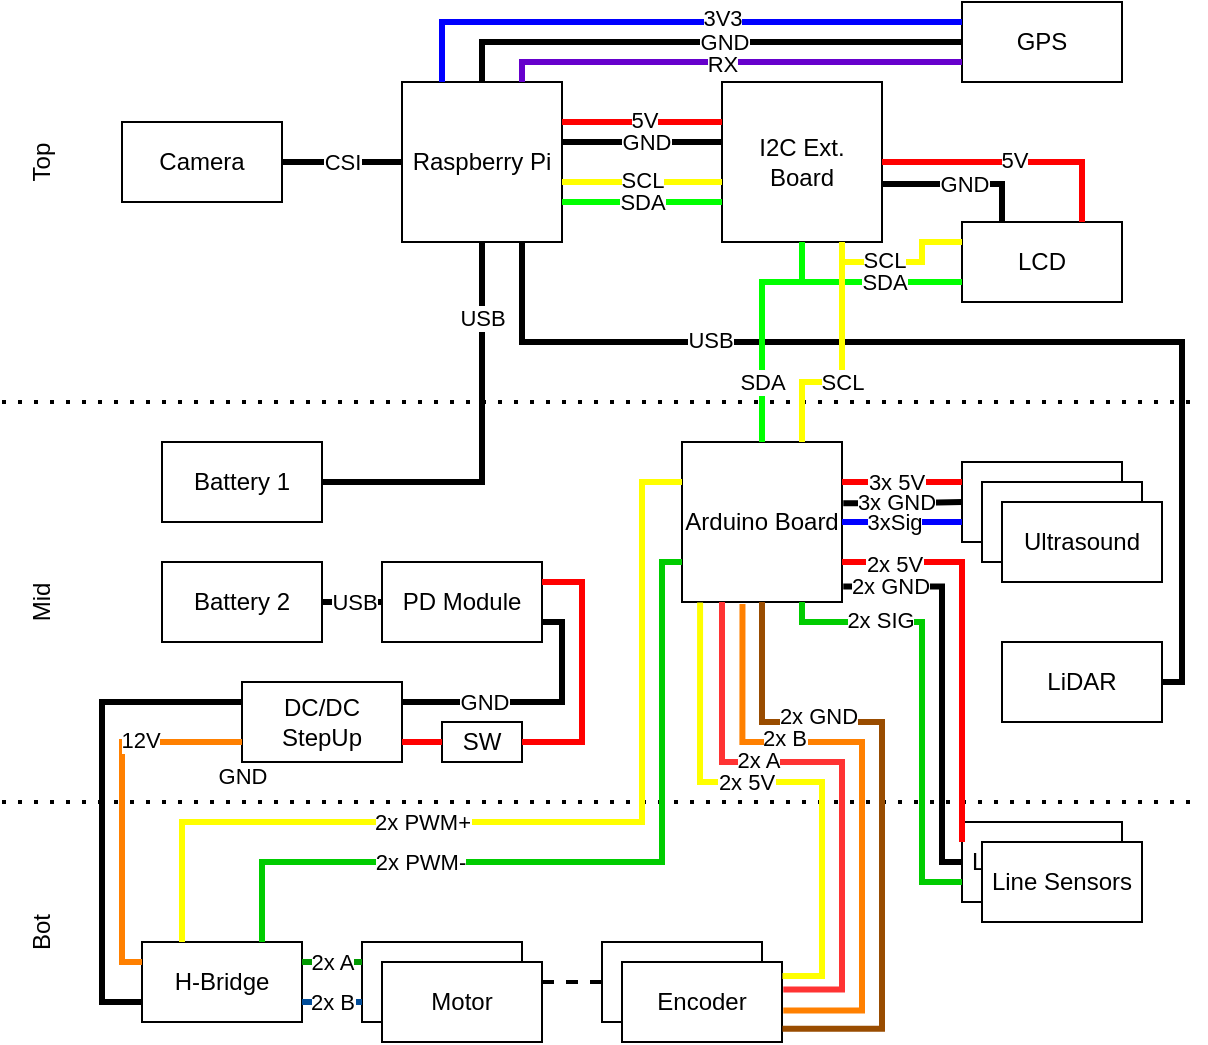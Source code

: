 <mxfile version="24.1.0" type="device">
  <diagram name="Page-1" id="OvZuvt8KoKLzoLW-7hxU">
    <mxGraphModel dx="1144" dy="687" grid="1" gridSize="10" guides="1" tooltips="1" connect="1" arrows="1" fold="1" page="1" pageScale="1" pageWidth="850" pageHeight="1100" math="0" shadow="0">
      <root>
        <mxCell id="0" />
        <mxCell id="1" parent="0" />
        <mxCell id="zuwI0qElW4NmUPryplP8-2" value="Battery 1" style="rounded=0;whiteSpace=wrap;html=1;" vertex="1" parent="1">
          <mxGeometry x="160" y="460" width="80" height="40" as="geometry" />
        </mxCell>
        <mxCell id="zuwI0qElW4NmUPryplP8-3" value="Battery 2" style="rounded=0;whiteSpace=wrap;html=1;" vertex="1" parent="1">
          <mxGeometry x="160" y="520" width="80" height="40" as="geometry" />
        </mxCell>
        <mxCell id="zuwI0qElW4NmUPryplP8-74" style="edgeStyle=orthogonalEdgeStyle;rounded=0;orthogonalLoop=1;jettySize=auto;html=1;exitX=0.75;exitY=1;exitDx=0;exitDy=0;entryX=1;entryY=0.5;entryDx=0;entryDy=0;endArrow=none;endFill=0;strokeWidth=3;" edge="1" parent="1" source="zuwI0qElW4NmUPryplP8-4" target="zuwI0qElW4NmUPryplP8-49">
          <mxGeometry relative="1" as="geometry">
            <Array as="points">
              <mxPoint x="340" y="410" />
              <mxPoint x="670" y="410" />
              <mxPoint x="670" y="580" />
            </Array>
          </mxGeometry>
        </mxCell>
        <mxCell id="zuwI0qElW4NmUPryplP8-75" value="USB" style="edgeLabel;html=1;align=center;verticalAlign=middle;resizable=0;points=[];" vertex="1" connectable="0" parent="zuwI0qElW4NmUPryplP8-74">
          <mxGeometry x="-0.391" y="1" relative="1" as="geometry">
            <mxPoint x="-27" as="offset" />
          </mxGeometry>
        </mxCell>
        <mxCell id="zuwI0qElW4NmUPryplP8-4" value="Raspberry Pi" style="rounded=0;whiteSpace=wrap;html=1;" vertex="1" parent="1">
          <mxGeometry x="280" y="280" width="80" height="80" as="geometry" />
        </mxCell>
        <mxCell id="zuwI0qElW4NmUPryplP8-5" value="H-Bridge" style="rounded=0;whiteSpace=wrap;html=1;" vertex="1" parent="1">
          <mxGeometry x="150" y="710" width="80" height="40" as="geometry" />
        </mxCell>
        <mxCell id="zuwI0qElW4NmUPryplP8-6" value="PD Module" style="rounded=0;whiteSpace=wrap;html=1;" vertex="1" parent="1">
          <mxGeometry x="270" y="520" width="80" height="40" as="geometry" />
        </mxCell>
        <mxCell id="zuwI0qElW4NmUPryplP8-7" value="Motor" style="rounded=0;whiteSpace=wrap;html=1;" vertex="1" parent="1">
          <mxGeometry x="260" y="710" width="80" height="40" as="geometry" />
        </mxCell>
        <mxCell id="zuwI0qElW4NmUPryplP8-8" value="Encoder" style="rounded=0;whiteSpace=wrap;html=1;" vertex="1" parent="1">
          <mxGeometry x="380" y="710" width="80" height="40" as="geometry" />
        </mxCell>
        <mxCell id="zuwI0qElW4NmUPryplP8-9" value="Motor" style="rounded=0;whiteSpace=wrap;html=1;" vertex="1" parent="1">
          <mxGeometry x="270" y="720" width="80" height="40" as="geometry" />
        </mxCell>
        <mxCell id="zuwI0qElW4NmUPryplP8-10" value="Encoder" style="rounded=0;whiteSpace=wrap;html=1;" vertex="1" parent="1">
          <mxGeometry x="390" y="720" width="80" height="40" as="geometry" />
        </mxCell>
        <mxCell id="zuwI0qElW4NmUPryplP8-11" value="SW" style="rounded=0;whiteSpace=wrap;html=1;" vertex="1" parent="1">
          <mxGeometry x="300" y="600" width="40" height="20" as="geometry" />
        </mxCell>
        <mxCell id="zuwI0qElW4NmUPryplP8-12" value="DC/DC StepUp" style="rounded=0;whiteSpace=wrap;html=1;" vertex="1" parent="1">
          <mxGeometry x="200" y="580" width="80" height="40" as="geometry" />
        </mxCell>
        <mxCell id="zuwI0qElW4NmUPryplP8-28" value="I2C Ext. Board" style="rounded=0;whiteSpace=wrap;html=1;" vertex="1" parent="1">
          <mxGeometry x="440" y="280" width="80" height="80" as="geometry" />
        </mxCell>
        <mxCell id="zuwI0qElW4NmUPryplP8-29" value="Arduino Board" style="rounded=0;whiteSpace=wrap;html=1;" vertex="1" parent="1">
          <mxGeometry x="420" y="460" width="80" height="80" as="geometry" />
        </mxCell>
        <mxCell id="zuwI0qElW4NmUPryplP8-30" value="GPS" style="rounded=0;whiteSpace=wrap;html=1;" vertex="1" parent="1">
          <mxGeometry x="560" y="240" width="80" height="40" as="geometry" />
        </mxCell>
        <mxCell id="zuwI0qElW4NmUPryplP8-31" value="LCD" style="rounded=0;whiteSpace=wrap;html=1;" vertex="1" parent="1">
          <mxGeometry x="560" y="350" width="80" height="40" as="geometry" />
        </mxCell>
        <mxCell id="zuwI0qElW4NmUPryplP8-32" value="Camera" style="rounded=0;whiteSpace=wrap;html=1;" vertex="1" parent="1">
          <mxGeometry x="140" y="300" width="80" height="40" as="geometry" />
        </mxCell>
        <mxCell id="zuwI0qElW4NmUPryplP8-33" style="edgeStyle=orthogonalEdgeStyle;rounded=0;orthogonalLoop=1;jettySize=auto;html=1;exitX=0.5;exitY=1;exitDx=0;exitDy=0;" edge="1" parent="1" source="zuwI0qElW4NmUPryplP8-28" target="zuwI0qElW4NmUPryplP8-28">
          <mxGeometry relative="1" as="geometry" />
        </mxCell>
        <mxCell id="zuwI0qElW4NmUPryplP8-44" value="Ultrasound" style="rounded=0;whiteSpace=wrap;html=1;" vertex="1" parent="1">
          <mxGeometry x="560" y="470" width="80" height="40" as="geometry" />
        </mxCell>
        <mxCell id="zuwI0qElW4NmUPryplP8-45" value="Ultrasound" style="rounded=0;whiteSpace=wrap;html=1;" vertex="1" parent="1">
          <mxGeometry x="570" y="480" width="80" height="40" as="geometry" />
        </mxCell>
        <mxCell id="zuwI0qElW4NmUPryplP8-46" value="Ultrasound" style="rounded=0;whiteSpace=wrap;html=1;" vertex="1" parent="1">
          <mxGeometry x="580" y="490" width="80" height="40" as="geometry" />
        </mxCell>
        <mxCell id="zuwI0qElW4NmUPryplP8-49" value="LiDAR" style="rounded=0;whiteSpace=wrap;html=1;" vertex="1" parent="1">
          <mxGeometry x="580" y="560" width="80" height="40" as="geometry" />
        </mxCell>
        <mxCell id="zuwI0qElW4NmUPryplP8-60" value="" style="endArrow=none;dashed=1;html=1;dashPattern=1 3;strokeWidth=2;rounded=0;" edge="1" parent="1">
          <mxGeometry width="50" height="50" relative="1" as="geometry">
            <mxPoint x="80" y="440" as="sourcePoint" />
            <mxPoint x="680" y="440" as="targetPoint" />
          </mxGeometry>
        </mxCell>
        <mxCell id="zuwI0qElW4NmUPryplP8-61" value="" style="endArrow=none;dashed=1;html=1;dashPattern=1 3;strokeWidth=2;rounded=0;" edge="1" parent="1">
          <mxGeometry width="50" height="50" relative="1" as="geometry">
            <mxPoint x="80" y="640" as="sourcePoint" />
            <mxPoint x="680" y="640" as="targetPoint" />
          </mxGeometry>
        </mxCell>
        <mxCell id="zuwI0qElW4NmUPryplP8-64" style="edgeStyle=orthogonalEdgeStyle;rounded=0;orthogonalLoop=1;jettySize=auto;html=1;exitX=1;exitY=0.5;exitDx=0;exitDy=0;entryX=0.5;entryY=1;entryDx=0;entryDy=0;strokeColor=#000000;strokeWidth=3;endArrow=none;endFill=0;" edge="1" parent="1" source="zuwI0qElW4NmUPryplP8-2" target="zuwI0qElW4NmUPryplP8-4">
          <mxGeometry relative="1" as="geometry">
            <mxPoint x="50" y="270" as="sourcePoint" />
            <mxPoint x="90" y="270" as="targetPoint" />
          </mxGeometry>
        </mxCell>
        <mxCell id="zuwI0qElW4NmUPryplP8-65" value="USB" style="edgeLabel;html=1;align=center;verticalAlign=middle;resizable=0;points=[];" vertex="1" connectable="0" parent="zuwI0qElW4NmUPryplP8-64">
          <mxGeometry x="0.62" relative="1" as="geometry">
            <mxPoint as="offset" />
          </mxGeometry>
        </mxCell>
        <mxCell id="zuwI0qElW4NmUPryplP8-66" style="edgeStyle=orthogonalEdgeStyle;rounded=0;orthogonalLoop=1;jettySize=auto;html=1;exitX=1;exitY=0.25;exitDx=0;exitDy=0;entryX=0;entryY=0.25;entryDx=0;entryDy=0;strokeColor=#ff0000;strokeWidth=3;endArrow=none;endFill=0;" edge="1" parent="1" source="zuwI0qElW4NmUPryplP8-4" target="zuwI0qElW4NmUPryplP8-28">
          <mxGeometry relative="1" as="geometry">
            <mxPoint x="130" y="260" as="sourcePoint" />
            <mxPoint x="170" y="260" as="targetPoint" />
          </mxGeometry>
        </mxCell>
        <mxCell id="zuwI0qElW4NmUPryplP8-78" value="5V" style="edgeLabel;html=1;align=center;verticalAlign=middle;resizable=0;points=[];" vertex="1" connectable="0" parent="zuwI0qElW4NmUPryplP8-66">
          <mxGeometry x="0.015" y="1" relative="1" as="geometry">
            <mxPoint as="offset" />
          </mxGeometry>
        </mxCell>
        <mxCell id="zuwI0qElW4NmUPryplP8-68" style="edgeStyle=orthogonalEdgeStyle;rounded=0;orthogonalLoop=1;jettySize=auto;html=1;exitX=1;exitY=0.5;exitDx=0;exitDy=0;entryX=0;entryY=0.5;entryDx=0;entryDy=0;strokeColor=#000000;strokeWidth=3;endArrow=none;endFill=0;" edge="1" parent="1">
          <mxGeometry relative="1" as="geometry">
            <mxPoint x="360" y="310" as="sourcePoint" />
            <mxPoint x="440" y="310" as="targetPoint" />
          </mxGeometry>
        </mxCell>
        <mxCell id="zuwI0qElW4NmUPryplP8-79" value="GND" style="edgeLabel;html=1;align=center;verticalAlign=middle;resizable=0;points=[];" vertex="1" connectable="0" parent="zuwI0qElW4NmUPryplP8-68">
          <mxGeometry x="0.035" relative="1" as="geometry">
            <mxPoint as="offset" />
          </mxGeometry>
        </mxCell>
        <mxCell id="zuwI0qElW4NmUPryplP8-69" style="edgeStyle=orthogonalEdgeStyle;rounded=0;orthogonalLoop=1;jettySize=auto;html=1;exitX=1;exitY=0.25;exitDx=0;exitDy=0;entryX=0;entryY=0.25;entryDx=0;entryDy=0;strokeColor=#FFFF00;strokeWidth=3;endArrow=none;endFill=0;" edge="1" parent="1">
          <mxGeometry relative="1" as="geometry">
            <mxPoint x="360" y="330" as="sourcePoint" />
            <mxPoint x="440" y="330" as="targetPoint" />
          </mxGeometry>
        </mxCell>
        <mxCell id="zuwI0qElW4NmUPryplP8-76" value="SCL" style="edgeLabel;html=1;align=center;verticalAlign=middle;resizable=0;points=[];" vertex="1" connectable="0" parent="zuwI0qElW4NmUPryplP8-69">
          <mxGeometry x="-0.095" y="1" relative="1" as="geometry">
            <mxPoint x="4" as="offset" />
          </mxGeometry>
        </mxCell>
        <mxCell id="zuwI0qElW4NmUPryplP8-71" style="edgeStyle=orthogonalEdgeStyle;rounded=0;orthogonalLoop=1;jettySize=auto;html=1;exitX=1;exitY=0.25;exitDx=0;exitDy=0;entryX=0;entryY=0.25;entryDx=0;entryDy=0;strokeColor=#00FF00;strokeWidth=3;endArrow=none;endFill=0;" edge="1" parent="1">
          <mxGeometry relative="1" as="geometry">
            <mxPoint x="360" y="340" as="sourcePoint" />
            <mxPoint x="440" y="340" as="targetPoint" />
          </mxGeometry>
        </mxCell>
        <mxCell id="zuwI0qElW4NmUPryplP8-77" value="SDA" style="edgeLabel;html=1;align=center;verticalAlign=middle;resizable=0;points=[];" vertex="1" connectable="0" parent="zuwI0qElW4NmUPryplP8-71">
          <mxGeometry x="-0.035" relative="1" as="geometry">
            <mxPoint x="1" as="offset" />
          </mxGeometry>
        </mxCell>
        <mxCell id="zuwI0qElW4NmUPryplP8-72" style="edgeStyle=orthogonalEdgeStyle;rounded=0;orthogonalLoop=1;jettySize=auto;html=1;exitX=0;exitY=0.5;exitDx=0;exitDy=0;entryX=1;entryY=0.5;entryDx=0;entryDy=0;strokeColor=#000000;strokeWidth=3;endArrow=none;endFill=0;" edge="1" parent="1" source="zuwI0qElW4NmUPryplP8-4" target="zuwI0qElW4NmUPryplP8-32">
          <mxGeometry relative="1" as="geometry">
            <mxPoint x="50" y="270" as="sourcePoint" />
            <mxPoint x="90" y="270" as="targetPoint" />
          </mxGeometry>
        </mxCell>
        <mxCell id="zuwI0qElW4NmUPryplP8-73" value="CSI" style="edgeLabel;html=1;align=center;verticalAlign=middle;resizable=0;points=[];" vertex="1" connectable="0" parent="zuwI0qElW4NmUPryplP8-72">
          <mxGeometry x="0.193" y="-2" relative="1" as="geometry">
            <mxPoint x="6" y="2" as="offset" />
          </mxGeometry>
        </mxCell>
        <mxCell id="zuwI0qElW4NmUPryplP8-81" style="edgeStyle=orthogonalEdgeStyle;rounded=0;orthogonalLoop=1;jettySize=auto;html=1;exitX=0.25;exitY=0;exitDx=0;exitDy=0;entryX=0;entryY=0.25;entryDx=0;entryDy=0;strokeColor=#0000FF;strokeWidth=3;endArrow=none;endFill=0;" edge="1" parent="1" source="zuwI0qElW4NmUPryplP8-4" target="zuwI0qElW4NmUPryplP8-30">
          <mxGeometry relative="1" as="geometry">
            <mxPoint x="50" y="260" as="sourcePoint" />
            <mxPoint x="90" y="260" as="targetPoint" />
          </mxGeometry>
        </mxCell>
        <mxCell id="zuwI0qElW4NmUPryplP8-86" value="3V3" style="edgeLabel;html=1;align=center;verticalAlign=middle;resizable=0;points=[];" vertex="1" connectable="0" parent="zuwI0qElW4NmUPryplP8-81">
          <mxGeometry x="0.166" y="2" relative="1" as="geometry">
            <mxPoint x="1" as="offset" />
          </mxGeometry>
        </mxCell>
        <mxCell id="zuwI0qElW4NmUPryplP8-82" style="edgeStyle=orthogonalEdgeStyle;rounded=0;orthogonalLoop=1;jettySize=auto;html=1;exitX=0.5;exitY=0;exitDx=0;exitDy=0;entryX=0;entryY=0.5;entryDx=0;entryDy=0;strokeColor=#000000;strokeWidth=3;endArrow=none;endFill=0;" edge="1" parent="1" source="zuwI0qElW4NmUPryplP8-4" target="zuwI0qElW4NmUPryplP8-30">
          <mxGeometry relative="1" as="geometry">
            <mxPoint x="50" y="270" as="sourcePoint" />
            <mxPoint x="90" y="270" as="targetPoint" />
          </mxGeometry>
        </mxCell>
        <mxCell id="zuwI0qElW4NmUPryplP8-85" value="GND" style="edgeLabel;html=1;align=center;verticalAlign=middle;resizable=0;points=[];" vertex="1" connectable="0" parent="zuwI0qElW4NmUPryplP8-82">
          <mxGeometry x="0.165" y="1" relative="1" as="geometry">
            <mxPoint x="-11" y="1" as="offset" />
          </mxGeometry>
        </mxCell>
        <mxCell id="zuwI0qElW4NmUPryplP8-83" style="edgeStyle=orthogonalEdgeStyle;rounded=0;orthogonalLoop=1;jettySize=auto;html=1;exitX=0.75;exitY=0;exitDx=0;exitDy=0;entryX=0;entryY=0.75;entryDx=0;entryDy=0;strokeColor=#6600CC;strokeWidth=3;endArrow=none;endFill=0;" edge="1" parent="1" source="zuwI0qElW4NmUPryplP8-4" target="zuwI0qElW4NmUPryplP8-30">
          <mxGeometry relative="1" as="geometry">
            <mxPoint x="330" y="290" as="sourcePoint" />
            <mxPoint x="570" y="270" as="targetPoint" />
            <Array as="points">
              <mxPoint x="340" y="270" />
            </Array>
          </mxGeometry>
        </mxCell>
        <mxCell id="zuwI0qElW4NmUPryplP8-84" value="RX" style="edgeLabel;html=1;align=center;verticalAlign=middle;resizable=0;points=[];" vertex="1" connectable="0" parent="zuwI0qElW4NmUPryplP8-83">
          <mxGeometry x="-0.233" y="-1" relative="1" as="geometry">
            <mxPoint x="22" as="offset" />
          </mxGeometry>
        </mxCell>
        <mxCell id="zuwI0qElW4NmUPryplP8-88" style="edgeStyle=orthogonalEdgeStyle;rounded=0;orthogonalLoop=1;jettySize=auto;html=1;exitX=1;exitY=0.5;exitDx=0;exitDy=0;entryX=0.75;entryY=0;entryDx=0;entryDy=0;strokeColor=#ff0000;strokeWidth=3;endArrow=none;endFill=0;" edge="1" parent="1" source="zuwI0qElW4NmUPryplP8-28" target="zuwI0qElW4NmUPryplP8-31">
          <mxGeometry relative="1" as="geometry">
            <mxPoint x="370" y="310" as="sourcePoint" />
            <mxPoint x="450" y="310" as="targetPoint" />
          </mxGeometry>
        </mxCell>
        <mxCell id="zuwI0qElW4NmUPryplP8-89" value="5V" style="edgeLabel;html=1;align=center;verticalAlign=middle;resizable=0;points=[];" vertex="1" connectable="0" parent="zuwI0qElW4NmUPryplP8-88">
          <mxGeometry x="0.015" y="1" relative="1" as="geometry">
            <mxPoint as="offset" />
          </mxGeometry>
        </mxCell>
        <mxCell id="zuwI0qElW4NmUPryplP8-90" style="edgeStyle=orthogonalEdgeStyle;rounded=0;orthogonalLoop=1;jettySize=auto;html=1;exitX=0.998;exitY=0.638;exitDx=0;exitDy=0;entryX=0.25;entryY=0;entryDx=0;entryDy=0;strokeColor=#000000;strokeWidth=3;endArrow=none;endFill=0;exitPerimeter=0;" edge="1" parent="1" source="zuwI0qElW4NmUPryplP8-28" target="zuwI0qElW4NmUPryplP8-31">
          <mxGeometry relative="1" as="geometry">
            <mxPoint x="370" y="320" as="sourcePoint" />
            <mxPoint x="450" y="320" as="targetPoint" />
            <Array as="points">
              <mxPoint x="580" y="331" />
            </Array>
          </mxGeometry>
        </mxCell>
        <mxCell id="zuwI0qElW4NmUPryplP8-91" value="GND" style="edgeLabel;html=1;align=center;verticalAlign=middle;resizable=0;points=[];" vertex="1" connectable="0" parent="zuwI0qElW4NmUPryplP8-90">
          <mxGeometry x="0.035" relative="1" as="geometry">
            <mxPoint as="offset" />
          </mxGeometry>
        </mxCell>
        <mxCell id="zuwI0qElW4NmUPryplP8-92" style="edgeStyle=orthogonalEdgeStyle;rounded=0;orthogonalLoop=1;jettySize=auto;html=1;exitX=0.75;exitY=1;exitDx=0;exitDy=0;entryX=0;entryY=0.25;entryDx=0;entryDy=0;strokeColor=#FFFF00;strokeWidth=3;endArrow=none;endFill=0;" edge="1" parent="1" source="zuwI0qElW4NmUPryplP8-28" target="zuwI0qElW4NmUPryplP8-31">
          <mxGeometry relative="1" as="geometry">
            <mxPoint x="370" y="340" as="sourcePoint" />
            <mxPoint x="450" y="340" as="targetPoint" />
            <Array as="points">
              <mxPoint x="500" y="370" />
              <mxPoint x="540" y="370" />
              <mxPoint x="540" y="360" />
            </Array>
          </mxGeometry>
        </mxCell>
        <mxCell id="zuwI0qElW4NmUPryplP8-93" value="SCL" style="edgeLabel;html=1;align=center;verticalAlign=middle;resizable=0;points=[];" vertex="1" connectable="0" parent="zuwI0qElW4NmUPryplP8-92">
          <mxGeometry x="-0.095" y="1" relative="1" as="geometry">
            <mxPoint x="-5" as="offset" />
          </mxGeometry>
        </mxCell>
        <mxCell id="zuwI0qElW4NmUPryplP8-94" style="edgeStyle=orthogonalEdgeStyle;rounded=0;orthogonalLoop=1;jettySize=auto;html=1;exitX=0.5;exitY=1;exitDx=0;exitDy=0;entryX=0;entryY=0.75;entryDx=0;entryDy=0;strokeColor=#00FF00;strokeWidth=3;endArrow=none;endFill=0;" edge="1" parent="1" source="zuwI0qElW4NmUPryplP8-28" target="zuwI0qElW4NmUPryplP8-31">
          <mxGeometry relative="1" as="geometry">
            <mxPoint x="370" y="350" as="sourcePoint" />
            <mxPoint x="450" y="350" as="targetPoint" />
          </mxGeometry>
        </mxCell>
        <mxCell id="zuwI0qElW4NmUPryplP8-95" value="SDA" style="edgeLabel;html=1;align=center;verticalAlign=middle;resizable=0;points=[];" vertex="1" connectable="0" parent="zuwI0qElW4NmUPryplP8-94">
          <mxGeometry x="-0.035" relative="1" as="geometry">
            <mxPoint x="12" as="offset" />
          </mxGeometry>
        </mxCell>
        <mxCell id="zuwI0qElW4NmUPryplP8-98" style="edgeStyle=orthogonalEdgeStyle;rounded=0;orthogonalLoop=1;jettySize=auto;html=1;exitX=0.75;exitY=0;exitDx=0;exitDy=0;entryX=0.75;entryY=1;entryDx=0;entryDy=0;strokeColor=#FFFF00;strokeWidth=3;endArrow=none;endFill=0;" edge="1" parent="1" source="zuwI0qElW4NmUPryplP8-29" target="zuwI0qElW4NmUPryplP8-28">
          <mxGeometry relative="1" as="geometry">
            <mxPoint x="370" y="340" as="sourcePoint" />
            <mxPoint x="450" y="340" as="targetPoint" />
            <Array as="points">
              <mxPoint x="480" y="430" />
              <mxPoint x="500" y="430" />
            </Array>
          </mxGeometry>
        </mxCell>
        <mxCell id="zuwI0qElW4NmUPryplP8-99" value="SCL" style="edgeLabel;html=1;align=center;verticalAlign=middle;resizable=0;points=[];" vertex="1" connectable="0" parent="zuwI0qElW4NmUPryplP8-98">
          <mxGeometry x="-0.095" y="1" relative="1" as="geometry">
            <mxPoint x="1" y="4" as="offset" />
          </mxGeometry>
        </mxCell>
        <mxCell id="zuwI0qElW4NmUPryplP8-100" style="edgeStyle=orthogonalEdgeStyle;rounded=0;orthogonalLoop=1;jettySize=auto;html=1;exitX=0.5;exitY=1;exitDx=0;exitDy=0;entryX=0.5;entryY=0;entryDx=0;entryDy=0;strokeColor=#00FF00;strokeWidth=3;endArrow=none;endFill=0;" edge="1" parent="1" source="zuwI0qElW4NmUPryplP8-28" target="zuwI0qElW4NmUPryplP8-29">
          <mxGeometry relative="1" as="geometry">
            <mxPoint x="490" y="370" as="sourcePoint" />
            <mxPoint x="570" y="390" as="targetPoint" />
            <Array as="points">
              <mxPoint x="480" y="380" />
              <mxPoint x="460" y="380" />
            </Array>
          </mxGeometry>
        </mxCell>
        <mxCell id="zuwI0qElW4NmUPryplP8-101" value="SDA" style="edgeLabel;html=1;align=center;verticalAlign=middle;resizable=0;points=[];" vertex="1" connectable="0" parent="zuwI0qElW4NmUPryplP8-100">
          <mxGeometry x="-0.035" relative="1" as="geometry">
            <mxPoint y="32" as="offset" />
          </mxGeometry>
        </mxCell>
        <mxCell id="zuwI0qElW4NmUPryplP8-103" style="edgeStyle=orthogonalEdgeStyle;rounded=0;orthogonalLoop=1;jettySize=auto;html=1;entryX=0;entryY=0.25;entryDx=0;entryDy=0;strokeColor=#ff0000;strokeWidth=3;endArrow=none;endFill=0;exitX=1;exitY=0.25;exitDx=0;exitDy=0;" edge="1" parent="1" source="zuwI0qElW4NmUPryplP8-29" target="zuwI0qElW4NmUPryplP8-44">
          <mxGeometry relative="1" as="geometry">
            <mxPoint x="520" y="490" as="sourcePoint" />
            <mxPoint x="90" y="260" as="targetPoint" />
          </mxGeometry>
        </mxCell>
        <mxCell id="zuwI0qElW4NmUPryplP8-106" value="3x 5V" style="edgeLabel;html=1;align=center;verticalAlign=middle;resizable=0;points=[];" vertex="1" connectable="0" parent="zuwI0qElW4NmUPryplP8-103">
          <mxGeometry x="-0.096" y="-1" relative="1" as="geometry">
            <mxPoint y="-1" as="offset" />
          </mxGeometry>
        </mxCell>
        <mxCell id="zuwI0qElW4NmUPryplP8-104" style="edgeStyle=orthogonalEdgeStyle;rounded=0;orthogonalLoop=1;jettySize=auto;html=1;exitX=1.008;exitY=0.383;exitDx=0;exitDy=0;entryX=0;entryY=0.5;entryDx=0;entryDy=0;strokeColor=#000000;strokeWidth=3;endArrow=none;endFill=0;exitPerimeter=0;" edge="1" parent="1" source="zuwI0qElW4NmUPryplP8-29" target="zuwI0qElW4NmUPryplP8-44">
          <mxGeometry relative="1" as="geometry">
            <mxPoint x="50" y="270" as="sourcePoint" />
            <mxPoint x="90" y="270" as="targetPoint" />
          </mxGeometry>
        </mxCell>
        <mxCell id="zuwI0qElW4NmUPryplP8-107" value="3x GND" style="edgeLabel;html=1;align=center;verticalAlign=middle;resizable=0;points=[];" vertex="1" connectable="0" parent="zuwI0qElW4NmUPryplP8-104">
          <mxGeometry x="-0.137" relative="1" as="geometry">
            <mxPoint y="-1" as="offset" />
          </mxGeometry>
        </mxCell>
        <mxCell id="zuwI0qElW4NmUPryplP8-105" style="edgeStyle=orthogonalEdgeStyle;rounded=0;orthogonalLoop=1;jettySize=auto;html=1;entryX=0;entryY=0.75;entryDx=0;entryDy=0;strokeColor=#0000FF;strokeWidth=3;endArrow=none;endFill=0;exitX=1;exitY=0.5;exitDx=0;exitDy=0;" edge="1" parent="1" source="zuwI0qElW4NmUPryplP8-29" target="zuwI0qElW4NmUPryplP8-44">
          <mxGeometry relative="1" as="geometry">
            <mxPoint x="510" y="490" as="sourcePoint" />
            <mxPoint x="560" y="490" as="targetPoint" />
          </mxGeometry>
        </mxCell>
        <mxCell id="zuwI0qElW4NmUPryplP8-108" value="3xSig" style="edgeLabel;html=1;align=center;verticalAlign=middle;resizable=0;points=[];" vertex="1" connectable="0" parent="zuwI0qElW4NmUPryplP8-105">
          <mxGeometry x="-0.128" y="-2" relative="1" as="geometry">
            <mxPoint y="-2" as="offset" />
          </mxGeometry>
        </mxCell>
        <mxCell id="zuwI0qElW4NmUPryplP8-111" style="edgeStyle=orthogonalEdgeStyle;rounded=0;orthogonalLoop=1;jettySize=auto;html=1;exitX=1;exitY=0.5;exitDx=0;exitDy=0;entryX=0;entryY=0.5;entryDx=0;entryDy=0;strokeColor=#000000;strokeWidth=3;endArrow=none;endFill=0;" edge="1" parent="1" source="zuwI0qElW4NmUPryplP8-3" target="zuwI0qElW4NmUPryplP8-6">
          <mxGeometry relative="1" as="geometry">
            <mxPoint x="50" y="270" as="sourcePoint" />
            <mxPoint x="90" y="270" as="targetPoint" />
          </mxGeometry>
        </mxCell>
        <mxCell id="zuwI0qElW4NmUPryplP8-112" value="USB" style="edgeLabel;html=1;align=center;verticalAlign=middle;resizable=0;points=[];" vertex="1" connectable="0" parent="zuwI0qElW4NmUPryplP8-111">
          <mxGeometry x="0.02" y="-3" relative="1" as="geometry">
            <mxPoint y="-3" as="offset" />
          </mxGeometry>
        </mxCell>
        <mxCell id="zuwI0qElW4NmUPryplP8-116" style="edgeStyle=orthogonalEdgeStyle;rounded=0;orthogonalLoop=1;jettySize=auto;html=1;exitX=1;exitY=0.25;exitDx=0;exitDy=0;entryX=1;entryY=0.75;entryDx=0;entryDy=0;strokeColor=#000000;strokeWidth=3;endArrow=none;endFill=0;" edge="1" parent="1" source="zuwI0qElW4NmUPryplP8-12" target="zuwI0qElW4NmUPryplP8-6">
          <mxGeometry relative="1" as="geometry">
            <mxPoint x="50" y="270" as="sourcePoint" />
            <mxPoint x="90" y="270" as="targetPoint" />
            <Array as="points">
              <mxPoint x="360" y="590" />
              <mxPoint x="360" y="550" />
            </Array>
          </mxGeometry>
        </mxCell>
        <mxCell id="zuwI0qElW4NmUPryplP8-134" value="GND" style="edgeLabel;html=1;align=center;verticalAlign=middle;resizable=0;points=[];" vertex="1" connectable="0" parent="zuwI0qElW4NmUPryplP8-116">
          <mxGeometry x="0.037" relative="1" as="geometry">
            <mxPoint x="-27" as="offset" />
          </mxGeometry>
        </mxCell>
        <mxCell id="zuwI0qElW4NmUPryplP8-117" style="edgeStyle=orthogonalEdgeStyle;rounded=0;orthogonalLoop=1;jettySize=auto;html=1;strokeColor=#ff0000;strokeWidth=3;endArrow=none;endFill=0;entryX=1;entryY=0.75;entryDx=0;entryDy=0;exitX=0;exitY=0.5;exitDx=0;exitDy=0;" edge="1" parent="1" source="zuwI0qElW4NmUPryplP8-11" target="zuwI0qElW4NmUPryplP8-12">
          <mxGeometry relative="1" as="geometry">
            <mxPoint x="320" y="630" as="sourcePoint" />
            <mxPoint x="430" y="560" as="targetPoint" />
            <Array as="points" />
          </mxGeometry>
        </mxCell>
        <mxCell id="zuwI0qElW4NmUPryplP8-119" style="edgeStyle=orthogonalEdgeStyle;rounded=0;orthogonalLoop=1;jettySize=auto;html=1;exitX=1;exitY=0.25;exitDx=0;exitDy=0;strokeColor=#ff0000;strokeWidth=3;endArrow=none;endFill=0;entryX=1;entryY=0.5;entryDx=0;entryDy=0;" edge="1" parent="1" source="zuwI0qElW4NmUPryplP8-6" target="zuwI0qElW4NmUPryplP8-11">
          <mxGeometry relative="1" as="geometry">
            <mxPoint x="430" y="580" as="sourcePoint" />
            <mxPoint x="370" y="550" as="targetPoint" />
            <Array as="points">
              <mxPoint x="370" y="530" />
              <mxPoint x="370" y="610" />
            </Array>
          </mxGeometry>
        </mxCell>
        <mxCell id="zuwI0qElW4NmUPryplP8-120" value="Line Sensors" style="rounded=0;whiteSpace=wrap;html=1;" vertex="1" parent="1">
          <mxGeometry x="560" y="650" width="80" height="40" as="geometry" />
        </mxCell>
        <mxCell id="zuwI0qElW4NmUPryplP8-121" value="Line Sensors" style="rounded=0;whiteSpace=wrap;html=1;" vertex="1" parent="1">
          <mxGeometry x="570" y="660" width="80" height="40" as="geometry" />
        </mxCell>
        <mxCell id="zuwI0qElW4NmUPryplP8-126" style="edgeStyle=orthogonalEdgeStyle;rounded=0;orthogonalLoop=1;jettySize=auto;html=1;entryX=0;entryY=0.25;entryDx=0;entryDy=0;strokeColor=#ff0000;strokeWidth=3;endArrow=none;endFill=0;exitX=1;exitY=0.75;exitDx=0;exitDy=0;" edge="1" parent="1" source="zuwI0qElW4NmUPryplP8-29" target="zuwI0qElW4NmUPryplP8-120">
          <mxGeometry relative="1" as="geometry">
            <mxPoint x="510" y="490" as="sourcePoint" />
            <mxPoint x="560" y="490" as="targetPoint" />
            <Array as="points">
              <mxPoint x="560" y="520" />
            </Array>
          </mxGeometry>
        </mxCell>
        <mxCell id="zuwI0qElW4NmUPryplP8-127" value="2x 5V" style="edgeLabel;html=1;align=center;verticalAlign=middle;resizable=0;points=[];" vertex="1" connectable="0" parent="zuwI0qElW4NmUPryplP8-126">
          <mxGeometry x="-0.096" y="-1" relative="1" as="geometry">
            <mxPoint x="-33" y="-30" as="offset" />
          </mxGeometry>
        </mxCell>
        <mxCell id="zuwI0qElW4NmUPryplP8-128" style="edgeStyle=orthogonalEdgeStyle;rounded=0;orthogonalLoop=1;jettySize=auto;html=1;entryX=0;entryY=0.5;entryDx=0;entryDy=0;strokeColor=#000000;strokeWidth=3;endArrow=none;endFill=0;exitX=1.008;exitY=0.903;exitDx=0;exitDy=0;exitPerimeter=0;" edge="1" parent="1" source="zuwI0qElW4NmUPryplP8-29" target="zuwI0qElW4NmUPryplP8-120">
          <mxGeometry relative="1" as="geometry">
            <mxPoint x="510" y="540" as="sourcePoint" />
            <mxPoint x="560" y="500" as="targetPoint" />
            <Array as="points">
              <mxPoint x="550" y="532" />
              <mxPoint x="550" y="670" />
            </Array>
          </mxGeometry>
        </mxCell>
        <mxCell id="zuwI0qElW4NmUPryplP8-129" value="2x GND" style="edgeLabel;html=1;align=center;verticalAlign=middle;resizable=0;points=[];" vertex="1" connectable="0" parent="zuwI0qElW4NmUPryplP8-128">
          <mxGeometry x="-0.137" relative="1" as="geometry">
            <mxPoint x="-26" y="-36" as="offset" />
          </mxGeometry>
        </mxCell>
        <mxCell id="zuwI0qElW4NmUPryplP8-130" style="edgeStyle=orthogonalEdgeStyle;rounded=0;orthogonalLoop=1;jettySize=auto;html=1;entryX=0;entryY=0.75;entryDx=0;entryDy=0;strokeColor=#00CC00;strokeWidth=3;endArrow=none;endFill=0;exitX=0.75;exitY=1;exitDx=0;exitDy=0;" edge="1" parent="1" source="zuwI0qElW4NmUPryplP8-29" target="zuwI0qElW4NmUPryplP8-120">
          <mxGeometry relative="1" as="geometry">
            <mxPoint x="510" y="490" as="sourcePoint" />
            <mxPoint x="560" y="490" as="targetPoint" />
            <Array as="points">
              <mxPoint x="480" y="550" />
              <mxPoint x="540" y="550" />
              <mxPoint x="540" y="680" />
            </Array>
          </mxGeometry>
        </mxCell>
        <mxCell id="zuwI0qElW4NmUPryplP8-131" value="2x SIG" style="edgeLabel;html=1;align=center;verticalAlign=middle;resizable=0;points=[];" vertex="1" connectable="0" parent="zuwI0qElW4NmUPryplP8-130">
          <mxGeometry x="-0.096" y="-1" relative="1" as="geometry">
            <mxPoint x="-20" y="-31" as="offset" />
          </mxGeometry>
        </mxCell>
        <mxCell id="zuwI0qElW4NmUPryplP8-135" style="edgeStyle=orthogonalEdgeStyle;rounded=0;orthogonalLoop=1;jettySize=auto;html=1;exitX=0;exitY=0.75;exitDx=0;exitDy=0;entryX=0;entryY=0.25;entryDx=0;entryDy=0;strokeColor=#000000;strokeWidth=3;endArrow=none;endFill=0;" edge="1" parent="1" source="zuwI0qElW4NmUPryplP8-5" target="zuwI0qElW4NmUPryplP8-12">
          <mxGeometry relative="1" as="geometry">
            <mxPoint x="360" y="600" as="sourcePoint" />
            <mxPoint x="360" y="560" as="targetPoint" />
            <Array as="points">
              <mxPoint x="130" y="740" />
              <mxPoint x="130" y="590" />
            </Array>
          </mxGeometry>
        </mxCell>
        <mxCell id="zuwI0qElW4NmUPryplP8-136" value="GND" style="edgeLabel;html=1;align=center;verticalAlign=middle;resizable=0;points=[];" vertex="1" connectable="0" parent="zuwI0qElW4NmUPryplP8-135">
          <mxGeometry x="0.037" relative="1" as="geometry">
            <mxPoint x="70" y="-9" as="offset" />
          </mxGeometry>
        </mxCell>
        <mxCell id="zuwI0qElW4NmUPryplP8-137" style="edgeStyle=orthogonalEdgeStyle;rounded=0;orthogonalLoop=1;jettySize=auto;html=1;exitX=0;exitY=0.25;exitDx=0;exitDy=0;strokeColor=#FF8000;strokeWidth=3;endArrow=none;endFill=0;entryX=0;entryY=0.75;entryDx=0;entryDy=0;" edge="1" parent="1" source="zuwI0qElW4NmUPryplP8-5" target="zuwI0qElW4NmUPryplP8-12">
          <mxGeometry relative="1" as="geometry">
            <mxPoint x="410" y="540" as="sourcePoint" />
            <mxPoint x="360" y="620" as="targetPoint" />
            <Array as="points">
              <mxPoint x="140" y="720" />
              <mxPoint x="140" y="610" />
            </Array>
          </mxGeometry>
        </mxCell>
        <mxCell id="zuwI0qElW4NmUPryplP8-138" value="12V" style="edgeLabel;html=1;align=center;verticalAlign=middle;resizable=0;points=[];" vertex="1" connectable="0" parent="zuwI0qElW4NmUPryplP8-137">
          <mxGeometry x="0.435" y="1" relative="1" as="geometry">
            <mxPoint as="offset" />
          </mxGeometry>
        </mxCell>
        <mxCell id="zuwI0qElW4NmUPryplP8-140" style="edgeStyle=orthogonalEdgeStyle;rounded=0;orthogonalLoop=1;jettySize=auto;html=1;exitX=0.25;exitY=0;exitDx=0;exitDy=0;entryX=0;entryY=0.25;entryDx=0;entryDy=0;strokeColor=#FFFF00;strokeWidth=3;endArrow=none;endFill=0;" edge="1" parent="1" source="zuwI0qElW4NmUPryplP8-5" target="zuwI0qElW4NmUPryplP8-29">
          <mxGeometry relative="1" as="geometry">
            <mxPoint x="490" y="470" as="sourcePoint" />
            <mxPoint x="510" y="370" as="targetPoint" />
            <Array as="points">
              <mxPoint x="170" y="650" />
              <mxPoint x="400" y="650" />
              <mxPoint x="400" y="480" />
            </Array>
          </mxGeometry>
        </mxCell>
        <mxCell id="zuwI0qElW4NmUPryplP8-142" value="2x PWM+" style="edgeLabel;html=1;align=center;verticalAlign=middle;resizable=0;points=[];" vertex="1" connectable="0" parent="zuwI0qElW4NmUPryplP8-140">
          <mxGeometry x="-0.13" relative="1" as="geometry">
            <mxPoint x="-29" as="offset" />
          </mxGeometry>
        </mxCell>
        <mxCell id="zuwI0qElW4NmUPryplP8-143" style="edgeStyle=orthogonalEdgeStyle;rounded=0;orthogonalLoop=1;jettySize=auto;html=1;entryX=0.75;entryY=0;entryDx=0;entryDy=0;strokeColor=#00CC00;strokeWidth=3;endArrow=none;endFill=0;exitX=0;exitY=0.75;exitDx=0;exitDy=0;" edge="1" parent="1" source="zuwI0qElW4NmUPryplP8-29" target="zuwI0qElW4NmUPryplP8-5">
          <mxGeometry relative="1" as="geometry">
            <mxPoint x="490" y="550" as="sourcePoint" />
            <mxPoint x="570" y="740" as="targetPoint" />
            <Array as="points">
              <mxPoint x="410" y="520" />
              <mxPoint x="410" y="670" />
              <mxPoint x="210" y="670" />
            </Array>
          </mxGeometry>
        </mxCell>
        <mxCell id="zuwI0qElW4NmUPryplP8-144" value="2x PWM-" style="edgeLabel;html=1;align=center;verticalAlign=middle;resizable=0;points=[];" vertex="1" connectable="0" parent="zuwI0qElW4NmUPryplP8-143">
          <mxGeometry x="-0.096" y="-1" relative="1" as="geometry">
            <mxPoint x="-100" y="1" as="offset" />
          </mxGeometry>
        </mxCell>
        <mxCell id="zuwI0qElW4NmUPryplP8-145" style="edgeStyle=orthogonalEdgeStyle;rounded=0;orthogonalLoop=1;jettySize=auto;html=1;exitX=0;exitY=0.25;exitDx=0;exitDy=0;entryX=1;entryY=0.25;entryDx=0;entryDy=0;strokeColor=#009900;strokeWidth=3;endArrow=none;endFill=0;" edge="1" parent="1" source="zuwI0qElW4NmUPryplP8-7" target="zuwI0qElW4NmUPryplP8-5">
          <mxGeometry relative="1" as="geometry">
            <mxPoint x="290" y="330" as="sourcePoint" />
            <mxPoint x="230" y="330" as="targetPoint" />
          </mxGeometry>
        </mxCell>
        <mxCell id="zuwI0qElW4NmUPryplP8-146" value="2x A" style="edgeLabel;html=1;align=center;verticalAlign=middle;resizable=0;points=[];" vertex="1" connectable="0" parent="zuwI0qElW4NmUPryplP8-145">
          <mxGeometry x="0.193" y="-2" relative="1" as="geometry">
            <mxPoint x="3" y="2" as="offset" />
          </mxGeometry>
        </mxCell>
        <mxCell id="zuwI0qElW4NmUPryplP8-149" style="edgeStyle=orthogonalEdgeStyle;rounded=0;orthogonalLoop=1;jettySize=auto;html=1;exitX=0;exitY=0.75;exitDx=0;exitDy=0;entryX=1;entryY=0.75;entryDx=0;entryDy=0;strokeColor=#004C99;strokeWidth=3;endArrow=none;endFill=0;" edge="1" parent="1" source="zuwI0qElW4NmUPryplP8-7" target="zuwI0qElW4NmUPryplP8-5">
          <mxGeometry relative="1" as="geometry">
            <mxPoint x="270" y="730" as="sourcePoint" />
            <mxPoint x="240" y="730" as="targetPoint" />
          </mxGeometry>
        </mxCell>
        <mxCell id="zuwI0qElW4NmUPryplP8-150" value="2x B" style="edgeLabel;html=1;align=center;verticalAlign=middle;resizable=0;points=[];" vertex="1" connectable="0" parent="zuwI0qElW4NmUPryplP8-149">
          <mxGeometry x="0.193" y="-2" relative="1" as="geometry">
            <mxPoint x="3" y="2" as="offset" />
          </mxGeometry>
        </mxCell>
        <mxCell id="zuwI0qElW4NmUPryplP8-153" value="" style="endArrow=none;dashed=1;html=1;rounded=0;exitX=1;exitY=0.25;exitDx=0;exitDy=0;entryX=0;entryY=0.5;entryDx=0;entryDy=0;strokeWidth=2;" edge="1" parent="1" source="zuwI0qElW4NmUPryplP8-9" target="zuwI0qElW4NmUPryplP8-8">
          <mxGeometry width="50" height="50" relative="1" as="geometry">
            <mxPoint x="340" y="650" as="sourcePoint" />
            <mxPoint x="390" y="600" as="targetPoint" />
          </mxGeometry>
        </mxCell>
        <mxCell id="zuwI0qElW4NmUPryplP8-156" style="edgeStyle=orthogonalEdgeStyle;rounded=0;orthogonalLoop=1;jettySize=auto;html=1;exitX=1.003;exitY=0.175;exitDx=0;exitDy=0;entryX=0.113;entryY=1.003;entryDx=0;entryDy=0;strokeColor=#FFFF00;strokeWidth=3;endArrow=none;endFill=0;entryPerimeter=0;exitPerimeter=0;" edge="1" parent="1" source="zuwI0qElW4NmUPryplP8-10" target="zuwI0qElW4NmUPryplP8-29">
          <mxGeometry relative="1" as="geometry">
            <mxPoint x="290" y="330" as="sourcePoint" />
            <mxPoint x="230" y="330" as="targetPoint" />
          </mxGeometry>
        </mxCell>
        <mxCell id="zuwI0qElW4NmUPryplP8-157" value="2x 5V" style="edgeLabel;html=1;align=center;verticalAlign=middle;resizable=0;points=[];" vertex="1" connectable="0" parent="zuwI0qElW4NmUPryplP8-156">
          <mxGeometry x="0.193" y="-2" relative="1" as="geometry">
            <mxPoint x="4" y="2" as="offset" />
          </mxGeometry>
        </mxCell>
        <mxCell id="zuwI0qElW4NmUPryplP8-158" style="edgeStyle=orthogonalEdgeStyle;rounded=0;orthogonalLoop=1;jettySize=auto;html=1;exitX=1.008;exitY=0.345;exitDx=0;exitDy=0;entryX=0.25;entryY=1;entryDx=0;entryDy=0;strokeColor=#FF3333;strokeWidth=3;endArrow=none;endFill=0;exitPerimeter=0;" edge="1" parent="1" source="zuwI0qElW4NmUPryplP8-10" target="zuwI0qElW4NmUPryplP8-29">
          <mxGeometry relative="1" as="geometry">
            <mxPoint x="481" y="738" as="sourcePoint" />
            <mxPoint x="439" y="550" as="targetPoint" />
            <Array as="points">
              <mxPoint x="500" y="734" />
              <mxPoint x="500" y="620" />
              <mxPoint x="440" y="620" />
            </Array>
          </mxGeometry>
        </mxCell>
        <mxCell id="zuwI0qElW4NmUPryplP8-159" value="2x A" style="edgeLabel;html=1;align=center;verticalAlign=middle;resizable=0;points=[];" vertex="1" connectable="0" parent="zuwI0qElW4NmUPryplP8-158">
          <mxGeometry x="0.193" y="-2" relative="1" as="geometry">
            <mxPoint x="-16" y="1" as="offset" />
          </mxGeometry>
        </mxCell>
        <mxCell id="zuwI0qElW4NmUPryplP8-160" style="edgeStyle=orthogonalEdgeStyle;rounded=0;orthogonalLoop=1;jettySize=auto;html=1;exitX=1.008;exitY=0.605;exitDx=0;exitDy=0;entryX=0.378;entryY=1.013;entryDx=0;entryDy=0;strokeColor=#FF8000;strokeWidth=3;endArrow=none;endFill=0;entryPerimeter=0;exitPerimeter=0;" edge="1" parent="1" source="zuwI0qElW4NmUPryplP8-10" target="zuwI0qElW4NmUPryplP8-29">
          <mxGeometry relative="1" as="geometry">
            <mxPoint x="480" y="750" as="sourcePoint" />
            <mxPoint x="450" y="550" as="targetPoint" />
            <Array as="points">
              <mxPoint x="510" y="744" />
              <mxPoint x="510" y="610" />
              <mxPoint x="450" y="610" />
            </Array>
          </mxGeometry>
        </mxCell>
        <mxCell id="zuwI0qElW4NmUPryplP8-161" value="2x B" style="edgeLabel;html=1;align=center;verticalAlign=middle;resizable=0;points=[];" vertex="1" connectable="0" parent="zuwI0qElW4NmUPryplP8-160">
          <mxGeometry x="0.193" y="-2" relative="1" as="geometry">
            <mxPoint x="-32" as="offset" />
          </mxGeometry>
        </mxCell>
        <mxCell id="zuwI0qElW4NmUPryplP8-162" style="edgeStyle=orthogonalEdgeStyle;rounded=0;orthogonalLoop=1;jettySize=auto;html=1;exitX=1.003;exitY=0.835;exitDx=0;exitDy=0;entryX=0.5;entryY=1;entryDx=0;entryDy=0;strokeColor=#994C00;strokeWidth=3;endArrow=none;endFill=0;exitPerimeter=0;" edge="1" parent="1" source="zuwI0qElW4NmUPryplP8-10" target="zuwI0qElW4NmUPryplP8-29">
          <mxGeometry relative="1" as="geometry">
            <mxPoint x="481" y="754" as="sourcePoint" />
            <mxPoint x="460" y="551" as="targetPoint" />
            <Array as="points">
              <mxPoint x="520" y="753" />
              <mxPoint x="520" y="600" />
              <mxPoint x="460" y="600" />
            </Array>
          </mxGeometry>
        </mxCell>
        <mxCell id="zuwI0qElW4NmUPryplP8-163" value="2x GND" style="edgeLabel;html=1;align=center;verticalAlign=middle;resizable=0;points=[];" vertex="1" connectable="0" parent="zuwI0qElW4NmUPryplP8-162">
          <mxGeometry x="0.193" y="-2" relative="1" as="geometry">
            <mxPoint x="-34" y="-13" as="offset" />
          </mxGeometry>
        </mxCell>
        <mxCell id="zuwI0qElW4NmUPryplP8-175" value="Top" style="text;html=1;align=center;verticalAlign=middle;whiteSpace=wrap;rounded=0;rotation=-90;" vertex="1" parent="1">
          <mxGeometry x="70" y="305" width="60" height="30" as="geometry" />
        </mxCell>
        <mxCell id="zuwI0qElW4NmUPryplP8-176" value="Mid" style="text;html=1;align=center;verticalAlign=middle;whiteSpace=wrap;rounded=0;rotation=-90;" vertex="1" parent="1">
          <mxGeometry x="70" y="525" width="60" height="30" as="geometry" />
        </mxCell>
        <mxCell id="zuwI0qElW4NmUPryplP8-177" value="Bot" style="text;html=1;align=center;verticalAlign=middle;whiteSpace=wrap;rounded=0;rotation=-90;" vertex="1" parent="1">
          <mxGeometry x="70" y="690" width="60" height="30" as="geometry" />
        </mxCell>
      </root>
    </mxGraphModel>
  </diagram>
</mxfile>
